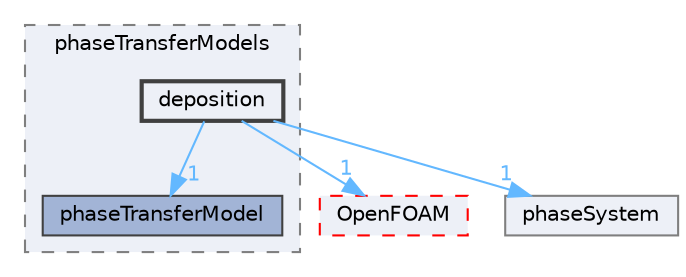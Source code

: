 digraph "src/phaseSystemModels/reactingEuler/multiphaseSystem/interfacialModels/phaseTransferModels/deposition"
{
 // LATEX_PDF_SIZE
  bgcolor="transparent";
  edge [fontname=Helvetica,fontsize=10,labelfontname=Helvetica,labelfontsize=10];
  node [fontname=Helvetica,fontsize=10,shape=box,height=0.2,width=0.4];
  compound=true
  subgraph clusterdir_9aae34e1ba0cd32b53ec3b316692381f {
    graph [ bgcolor="#edf0f7", pencolor="grey50", label="phaseTransferModels", fontname=Helvetica,fontsize=10 style="filled,dashed", URL="dir_9aae34e1ba0cd32b53ec3b316692381f.html",tooltip=""]
  dir_8014c490544d1b6cf364c5072d4a6985 [label="phaseTransferModel", fillcolor="#a2b4d6", color="grey25", style="filled", URL="dir_8014c490544d1b6cf364c5072d4a6985.html",tooltip=""];
  dir_8e9a90afb7f6ab1217cd88cc3077e167 [label="deposition", fillcolor="#edf0f7", color="grey25", style="filled,bold", URL="dir_8e9a90afb7f6ab1217cd88cc3077e167.html",tooltip=""];
  }
  dir_c5473ff19b20e6ec4dfe5c310b3778a8 [label="OpenFOAM", fillcolor="#edf0f7", color="red", style="filled,dashed", URL="dir_c5473ff19b20e6ec4dfe5c310b3778a8.html",tooltip=""];
  dir_dfe19b54a98af0254be9d6c989217747 [label="phaseSystem", fillcolor="#edf0f7", color="grey50", style="filled", URL="dir_dfe19b54a98af0254be9d6c989217747.html",tooltip=""];
  dir_8e9a90afb7f6ab1217cd88cc3077e167->dir_8014c490544d1b6cf364c5072d4a6985 [headlabel="1", labeldistance=1.5 headhref="dir_000847_002910.html" href="dir_000847_002910.html" color="steelblue1" fontcolor="steelblue1"];
  dir_8e9a90afb7f6ab1217cd88cc3077e167->dir_c5473ff19b20e6ec4dfe5c310b3778a8 [headlabel="1", labeldistance=1.5 headhref="dir_000847_002695.html" href="dir_000847_002695.html" color="steelblue1" fontcolor="steelblue1"];
  dir_8e9a90afb7f6ab1217cd88cc3077e167->dir_dfe19b54a98af0254be9d6c989217747 [headlabel="1", labeldistance=1.5 headhref="dir_000847_002906.html" href="dir_000847_002906.html" color="steelblue1" fontcolor="steelblue1"];
}
